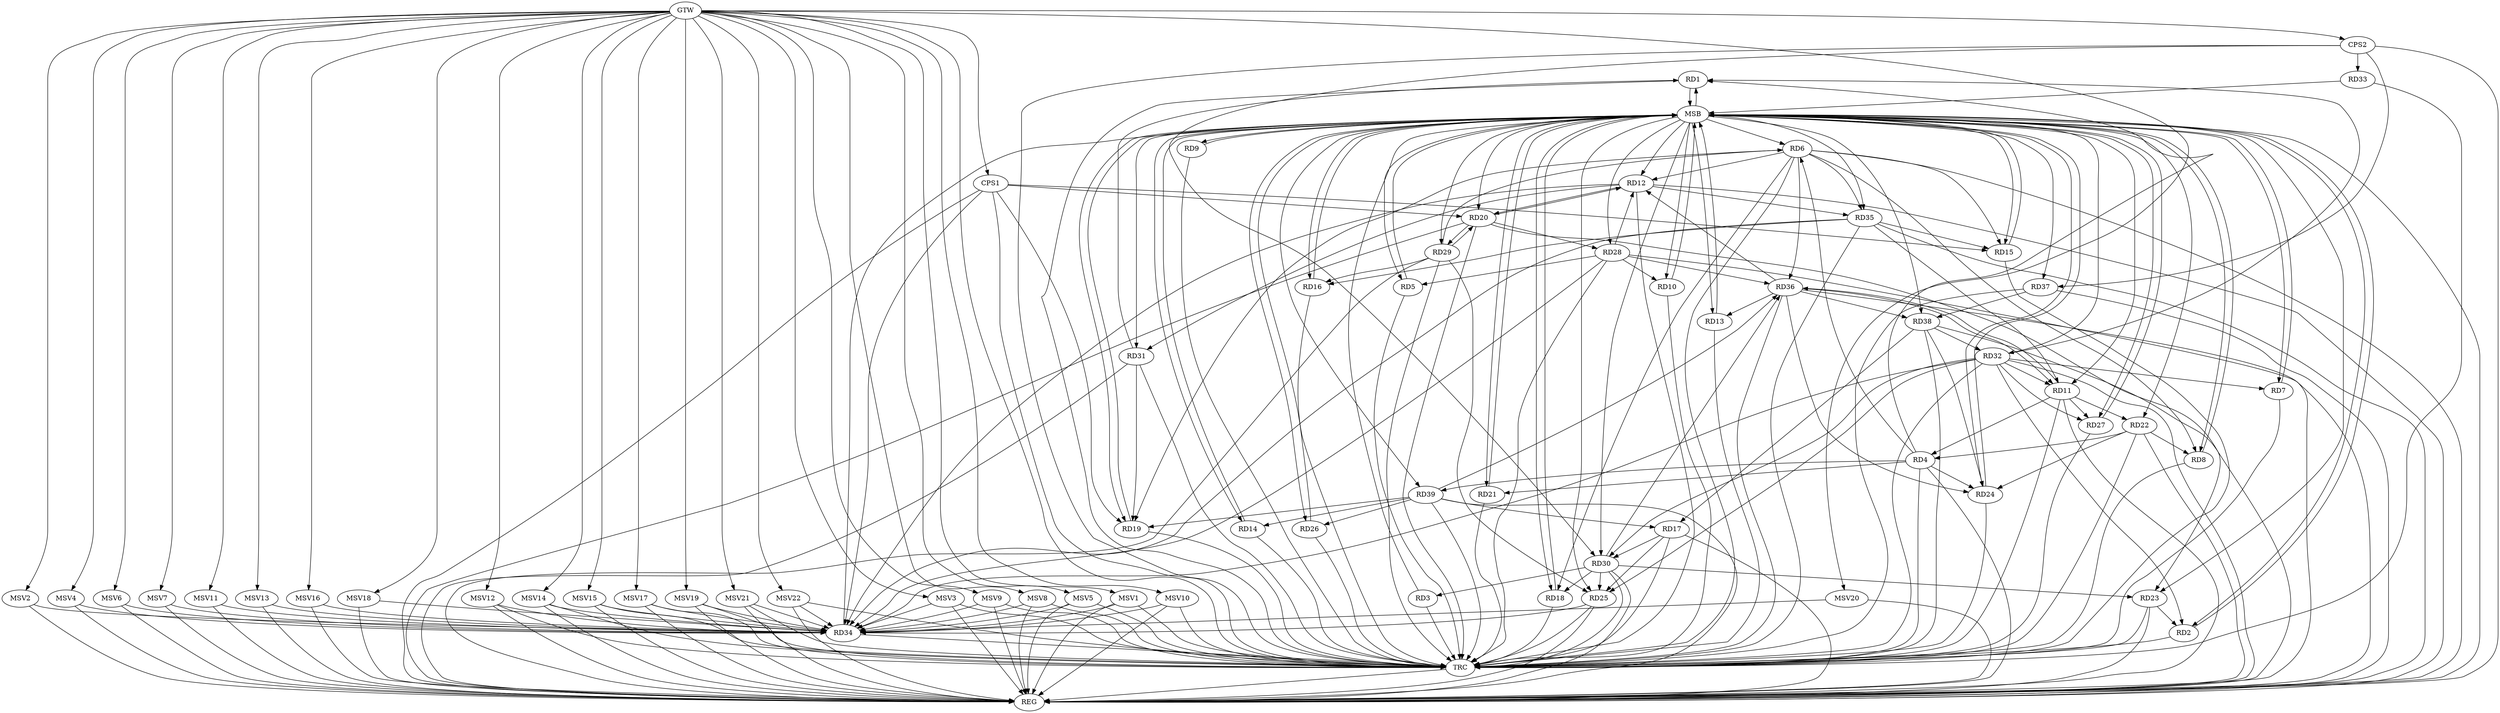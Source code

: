 strict digraph G {
  RD1 [ label="RD1" ];
  RD2 [ label="RD2" ];
  RD3 [ label="RD3" ];
  RD4 [ label="RD4" ];
  RD5 [ label="RD5" ];
  RD6 [ label="RD6" ];
  RD7 [ label="RD7" ];
  RD8 [ label="RD8" ];
  RD9 [ label="RD9" ];
  RD10 [ label="RD10" ];
  RD11 [ label="RD11" ];
  RD12 [ label="RD12" ];
  RD13 [ label="RD13" ];
  RD14 [ label="RD14" ];
  RD15 [ label="RD15" ];
  RD16 [ label="RD16" ];
  RD17 [ label="RD17" ];
  RD18 [ label="RD18" ];
  RD19 [ label="RD19" ];
  RD20 [ label="RD20" ];
  RD21 [ label="RD21" ];
  RD22 [ label="RD22" ];
  RD23 [ label="RD23" ];
  RD24 [ label="RD24" ];
  RD25 [ label="RD25" ];
  RD26 [ label="RD26" ];
  RD27 [ label="RD27" ];
  RD28 [ label="RD28" ];
  RD29 [ label="RD29" ];
  RD30 [ label="RD30" ];
  RD31 [ label="RD31" ];
  RD32 [ label="RD32" ];
  RD33 [ label="RD33" ];
  RD34 [ label="RD34" ];
  RD35 [ label="RD35" ];
  RD36 [ label="RD36" ];
  RD37 [ label="RD37" ];
  RD38 [ label="RD38" ];
  RD39 [ label="RD39" ];
  CPS1 [ label="CPS1" ];
  CPS2 [ label="CPS2" ];
  GTW [ label="GTW" ];
  REG [ label="REG" ];
  MSB [ label="MSB" ];
  TRC [ label="TRC" ];
  MSV1 [ label="MSV1" ];
  MSV2 [ label="MSV2" ];
  MSV3 [ label="MSV3" ];
  MSV4 [ label="MSV4" ];
  MSV5 [ label="MSV5" ];
  MSV6 [ label="MSV6" ];
  MSV7 [ label="MSV7" ];
  MSV8 [ label="MSV8" ];
  MSV9 [ label="MSV9" ];
  MSV10 [ label="MSV10" ];
  MSV11 [ label="MSV11" ];
  MSV12 [ label="MSV12" ];
  MSV13 [ label="MSV13" ];
  MSV14 [ label="MSV14" ];
  MSV15 [ label="MSV15" ];
  MSV16 [ label="MSV16" ];
  MSV17 [ label="MSV17" ];
  MSV18 [ label="MSV18" ];
  MSV19 [ label="MSV19" ];
  MSV20 [ label="MSV20" ];
  MSV21 [ label="MSV21" ];
  MSV22 [ label="MSV22" ];
  RD4 -> RD1;
  RD31 -> RD1;
  RD32 -> RD1;
  RD23 -> RD2;
  RD32 -> RD2;
  RD30 -> RD3;
  RD4 -> RD6;
  RD11 -> RD4;
  RD4 -> RD21;
  RD22 -> RD4;
  RD4 -> RD24;
  RD4 -> RD39;
  RD28 -> RD5;
  RD6 -> RD8;
  RD6 -> RD12;
  RD6 -> RD15;
  RD6 -> RD18;
  RD6 -> RD19;
  RD29 -> RD6;
  RD6 -> RD35;
  RD6 -> RD36;
  RD32 -> RD7;
  RD22 -> RD8;
  RD28 -> RD10;
  RD11 -> RD22;
  RD11 -> RD27;
  RD32 -> RD11;
  RD35 -> RD11;
  RD11 -> RD36;
  RD36 -> RD11;
  RD12 -> RD20;
  RD20 -> RD12;
  RD28 -> RD12;
  RD12 -> RD31;
  RD12 -> RD34;
  RD12 -> RD35;
  RD36 -> RD12;
  RD36 -> RD13;
  RD39 -> RD14;
  RD35 -> RD15;
  RD29 -> RD16;
  RD35 -> RD16;
  RD17 -> RD25;
  RD17 -> RD30;
  RD38 -> RD17;
  RD39 -> RD17;
  RD30 -> RD18;
  RD31 -> RD19;
  RD39 -> RD19;
  RD20 -> RD23;
  RD20 -> RD28;
  RD20 -> RD29;
  RD29 -> RD20;
  RD22 -> RD24;
  RD30 -> RD23;
  RD36 -> RD24;
  RD38 -> RD24;
  RD29 -> RD25;
  RD30 -> RD25;
  RD32 -> RD25;
  RD25 -> RD34;
  RD39 -> RD26;
  RD32 -> RD27;
  RD28 -> RD34;
  RD28 -> RD36;
  RD32 -> RD30;
  RD30 -> RD36;
  RD32 -> RD34;
  RD38 -> RD32;
  RD35 -> RD34;
  RD36 -> RD38;
  RD39 -> RD36;
  RD37 -> RD38;
  CPS1 -> RD19;
  CPS1 -> RD34;
  CPS1 -> RD20;
  CPS1 -> RD15;
  CPS2 -> RD33;
  CPS2 -> RD37;
  CPS2 -> RD30;
  GTW -> CPS1;
  GTW -> CPS2;
  RD4 -> REG;
  RD6 -> REG;
  RD11 -> REG;
  RD12 -> REG;
  RD17 -> REG;
  RD20 -> REG;
  RD22 -> REG;
  RD23 -> REG;
  RD25 -> REG;
  RD28 -> REG;
  RD29 -> REG;
  RD30 -> REG;
  RD31 -> REG;
  RD32 -> REG;
  RD35 -> REG;
  RD36 -> REG;
  RD37 -> REG;
  RD38 -> REG;
  RD39 -> REG;
  CPS1 -> REG;
  CPS2 -> REG;
  RD1 -> MSB;
  MSB -> RD2;
  MSB -> RD12;
  MSB -> RD19;
  MSB -> RD24;
  MSB -> REG;
  RD2 -> MSB;
  MSB -> RD6;
  MSB -> RD11;
  MSB -> RD18;
  MSB -> RD26;
  MSB -> RD28;
  MSB -> RD38;
  RD3 -> MSB;
  MSB -> RD14;
  MSB -> RD21;
  MSB -> RD29;
  RD5 -> MSB;
  MSB -> RD32;
  MSB -> RD39;
  RD7 -> MSB;
  RD8 -> MSB;
  MSB -> RD5;
  RD9 -> MSB;
  RD10 -> MSB;
  MSB -> RD7;
  MSB -> RD23;
  RD13 -> MSB;
  MSB -> RD15;
  MSB -> RD20;
  MSB -> RD27;
  RD14 -> MSB;
  MSB -> RD9;
  MSB -> RD25;
  MSB -> RD31;
  RD15 -> MSB;
  MSB -> RD10;
  RD16 -> MSB;
  MSB -> RD30;
  RD18 -> MSB;
  RD19 -> MSB;
  MSB -> RD16;
  RD21 -> MSB;
  MSB -> RD22;
  MSB -> RD37;
  RD24 -> MSB;
  MSB -> RD8;
  RD26 -> MSB;
  MSB -> RD13;
  RD27 -> MSB;
  MSB -> RD1;
  MSB -> RD35;
  RD33 -> MSB;
  RD34 -> MSB;
  RD1 -> TRC;
  RD2 -> TRC;
  RD3 -> TRC;
  RD4 -> TRC;
  RD5 -> TRC;
  RD6 -> TRC;
  RD7 -> TRC;
  RD8 -> TRC;
  RD9 -> TRC;
  RD10 -> TRC;
  RD11 -> TRC;
  RD12 -> TRC;
  RD13 -> TRC;
  RD14 -> TRC;
  RD15 -> TRC;
  RD16 -> TRC;
  RD17 -> TRC;
  RD18 -> TRC;
  RD19 -> TRC;
  RD20 -> TRC;
  RD21 -> TRC;
  RD22 -> TRC;
  RD23 -> TRC;
  RD24 -> TRC;
  RD25 -> TRC;
  RD26 -> TRC;
  RD27 -> TRC;
  RD28 -> TRC;
  RD29 -> TRC;
  RD30 -> TRC;
  RD31 -> TRC;
  RD32 -> TRC;
  RD33 -> TRC;
  RD34 -> TRC;
  RD35 -> TRC;
  RD36 -> TRC;
  RD37 -> TRC;
  RD38 -> TRC;
  RD39 -> TRC;
  CPS1 -> TRC;
  CPS2 -> TRC;
  GTW -> TRC;
  TRC -> REG;
  MSV1 -> RD34;
  MSV2 -> RD34;
  MSV3 -> RD34;
  MSV4 -> RD34;
  GTW -> MSV1;
  MSV1 -> REG;
  MSV1 -> TRC;
  GTW -> MSV2;
  MSV2 -> REG;
  GTW -> MSV3;
  MSV3 -> REG;
  MSV3 -> TRC;
  GTW -> MSV4;
  MSV4 -> REG;
  MSV5 -> RD34;
  GTW -> MSV5;
  MSV5 -> REG;
  MSV5 -> TRC;
  MSV6 -> RD34;
  GTW -> MSV6;
  MSV6 -> REG;
  MSV7 -> RD34;
  MSV8 -> RD34;
  GTW -> MSV7;
  MSV7 -> REG;
  GTW -> MSV8;
  MSV8 -> REG;
  MSV8 -> TRC;
  MSV9 -> RD34;
  MSV10 -> RD34;
  GTW -> MSV9;
  MSV9 -> REG;
  MSV9 -> TRC;
  GTW -> MSV10;
  MSV10 -> REG;
  MSV10 -> TRC;
  MSV11 -> RD34;
  GTW -> MSV11;
  MSV11 -> REG;
  MSV12 -> RD34;
  MSV13 -> RD34;
  GTW -> MSV12;
  MSV12 -> REG;
  MSV12 -> TRC;
  GTW -> MSV13;
  MSV13 -> REG;
  MSV14 -> RD34;
  GTW -> MSV14;
  MSV14 -> REG;
  MSV14 -> TRC;
  MSV15 -> RD34;
  GTW -> MSV15;
  MSV15 -> REG;
  MSV15 -> TRC;
  MSV16 -> RD34;
  GTW -> MSV16;
  MSV16 -> REG;
  MSV17 -> RD34;
  MSV18 -> RD34;
  GTW -> MSV17;
  MSV17 -> REG;
  MSV17 -> TRC;
  GTW -> MSV18;
  MSV18 -> REG;
  MSV19 -> RD34;
  MSV20 -> RD34;
  MSV21 -> RD34;
  GTW -> MSV19;
  MSV19 -> REG;
  MSV19 -> TRC;
  GTW -> MSV20;
  MSV20 -> REG;
  GTW -> MSV21;
  MSV21 -> REG;
  MSV21 -> TRC;
  MSV22 -> RD34;
  GTW -> MSV22;
  MSV22 -> REG;
  MSV22 -> TRC;
}
